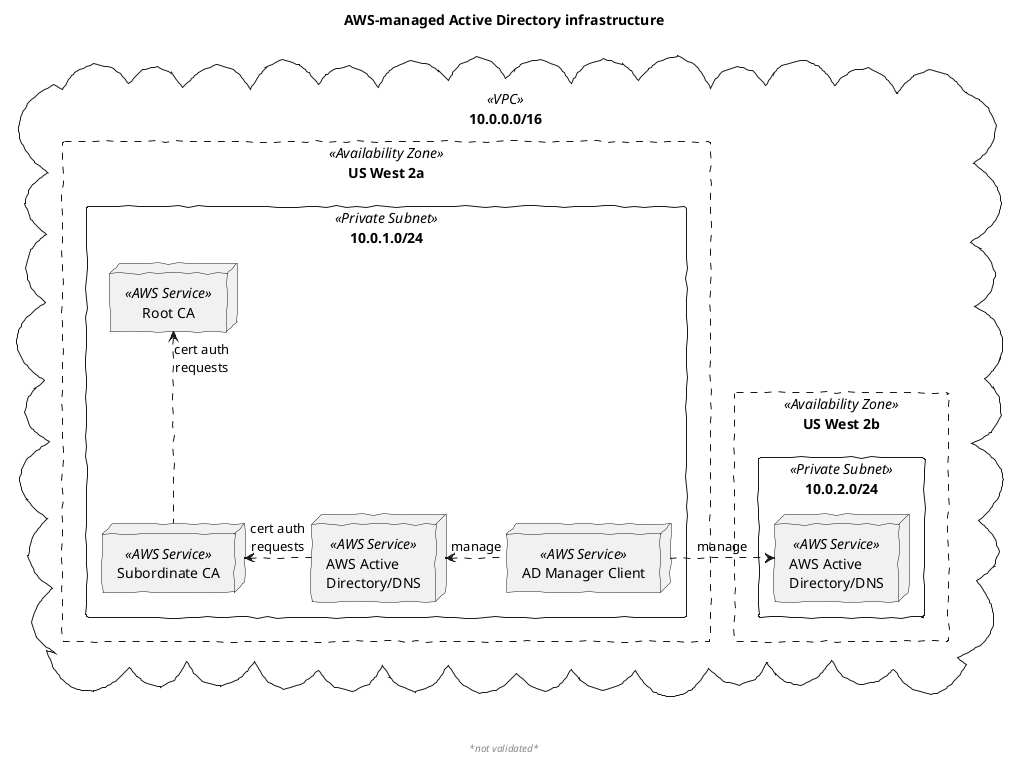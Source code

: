 @startuml
' http://plantuml.com/skinparam.html
!pragma horizontalLineBetweenDifferentPackageAllowed
skinparam nodesep 10
skinparam ranksep 10

skinparam handwritten true
skinparam monochrome true
skinparam packageStyle rect
skinparam DefaultFontName FG Virgil
' skinparam DefaultFontName Gunny Rewritten
skinparam shadowing false

title AWS-managed Active Directory infrastructure

footer \n\n*not validated*
skinparam FooterFontStyle italic
skinparam FooterFontSize 10

skinparam maxMessageSize 100

skinparam rectangle {
	roundCorner<<Public Subnet>> 25
    'backgroundColor<<Public Subnet>> LightGreen
    'backgroundColor<<Private Subnet>> LightBlue
    roundCorner<<AWS AD>> 25
    BorderStyle<<AWS AD>> dashed
    BorderStyle<<Availability Zone>> dashed
    BorderStyle<<AWS Region>> dashed
}

skinparam actorStyle awesome

 'rectangle "US West 2\n" <<AWS Region>> as region1 {
    cloud "10.0.0.0/16" <<VPC>> as vpc {
 
   
        rectangle "US West 2b" <<Availability Zone>> as az2 {
            rectangle "10.0.2.0/24" <<Private Subnet>> as dsSubnet2 {
                node "AWS Active \nDirectory/DNS" <<AWS Service>> as ad2
            }

        }

        rectangle "US West 2a" <<Availability Zone>> as az1 {
        
            rectangle "10.0.1.0/24" <<Private Subnet>> as dsSubnet1 {
                node "AWS Active \nDirectory/DNS" <<AWS Service>> as ad1
                node "AD Manager Client" <<AWS Service>> as adMgr1
                node "Root CA" <<AWS Service>> as rootCA1
                node "Subordinate CA" <<AWS Service>> as subCA1
            }
        }

    }             
'}

'bastionSubnet -[hidden]-> awsAd
adMgr1 .left.> ad1 : manage
adMgr1 .right.> ad2 : manage
subCA1 .up.> rootCA1 : cert auth requests
ad1 .left.> subCA1 : cert auth requests


'user1 .right.> bastion : "SSH using public key auth"
'bastion .right.> ec2win : "RDP using AD credentials"
'bastion .right.> ec2linux : "SSH using AD credentials"
@enduml